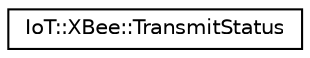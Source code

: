 digraph "Graphical Class Hierarchy"
{
 // LATEX_PDF_SIZE
  edge [fontname="Helvetica",fontsize="10",labelfontname="Helvetica",labelfontsize="10"];
  node [fontname="Helvetica",fontsize="10",shape=record];
  rankdir="LR";
  Node0 [label="IoT::XBee::TransmitStatus",height=0.2,width=0.4,color="black", fillcolor="white", style="filled",URL="$structIoT_1_1XBee_1_1TransmitStatus.html",tooltip=" "];
}
